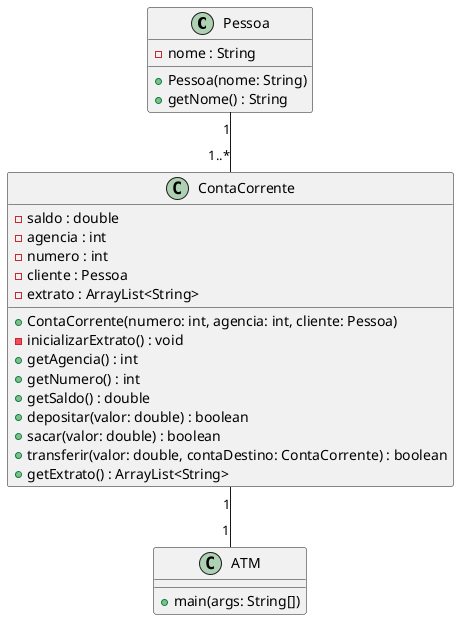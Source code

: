 @startuml

class Pessoa {
  -nome : String
  +Pessoa(nome: String)
  +getNome() : String
}

class ContaCorrente {
  -saldo : double
  -agencia : int
  -numero : int
  -cliente : Pessoa
  -extrato : ArrayList<String>
  +ContaCorrente(numero: int, agencia: int, cliente: Pessoa)
  -inicializarExtrato() : void
  +getAgencia() : int
  +getNumero() : int
  +getSaldo() : double
  +depositar(valor: double) : boolean
  +sacar(valor: double) : boolean
  +transferir(valor: double, contaDestino: ContaCorrente) : boolean
  +getExtrato() : ArrayList<String>
}

class ATM {
  +main(args: String[])
}

Pessoa "1" -- "1..*" ContaCorrente
ContaCorrente "1" -- "1" ATM

@enduml
